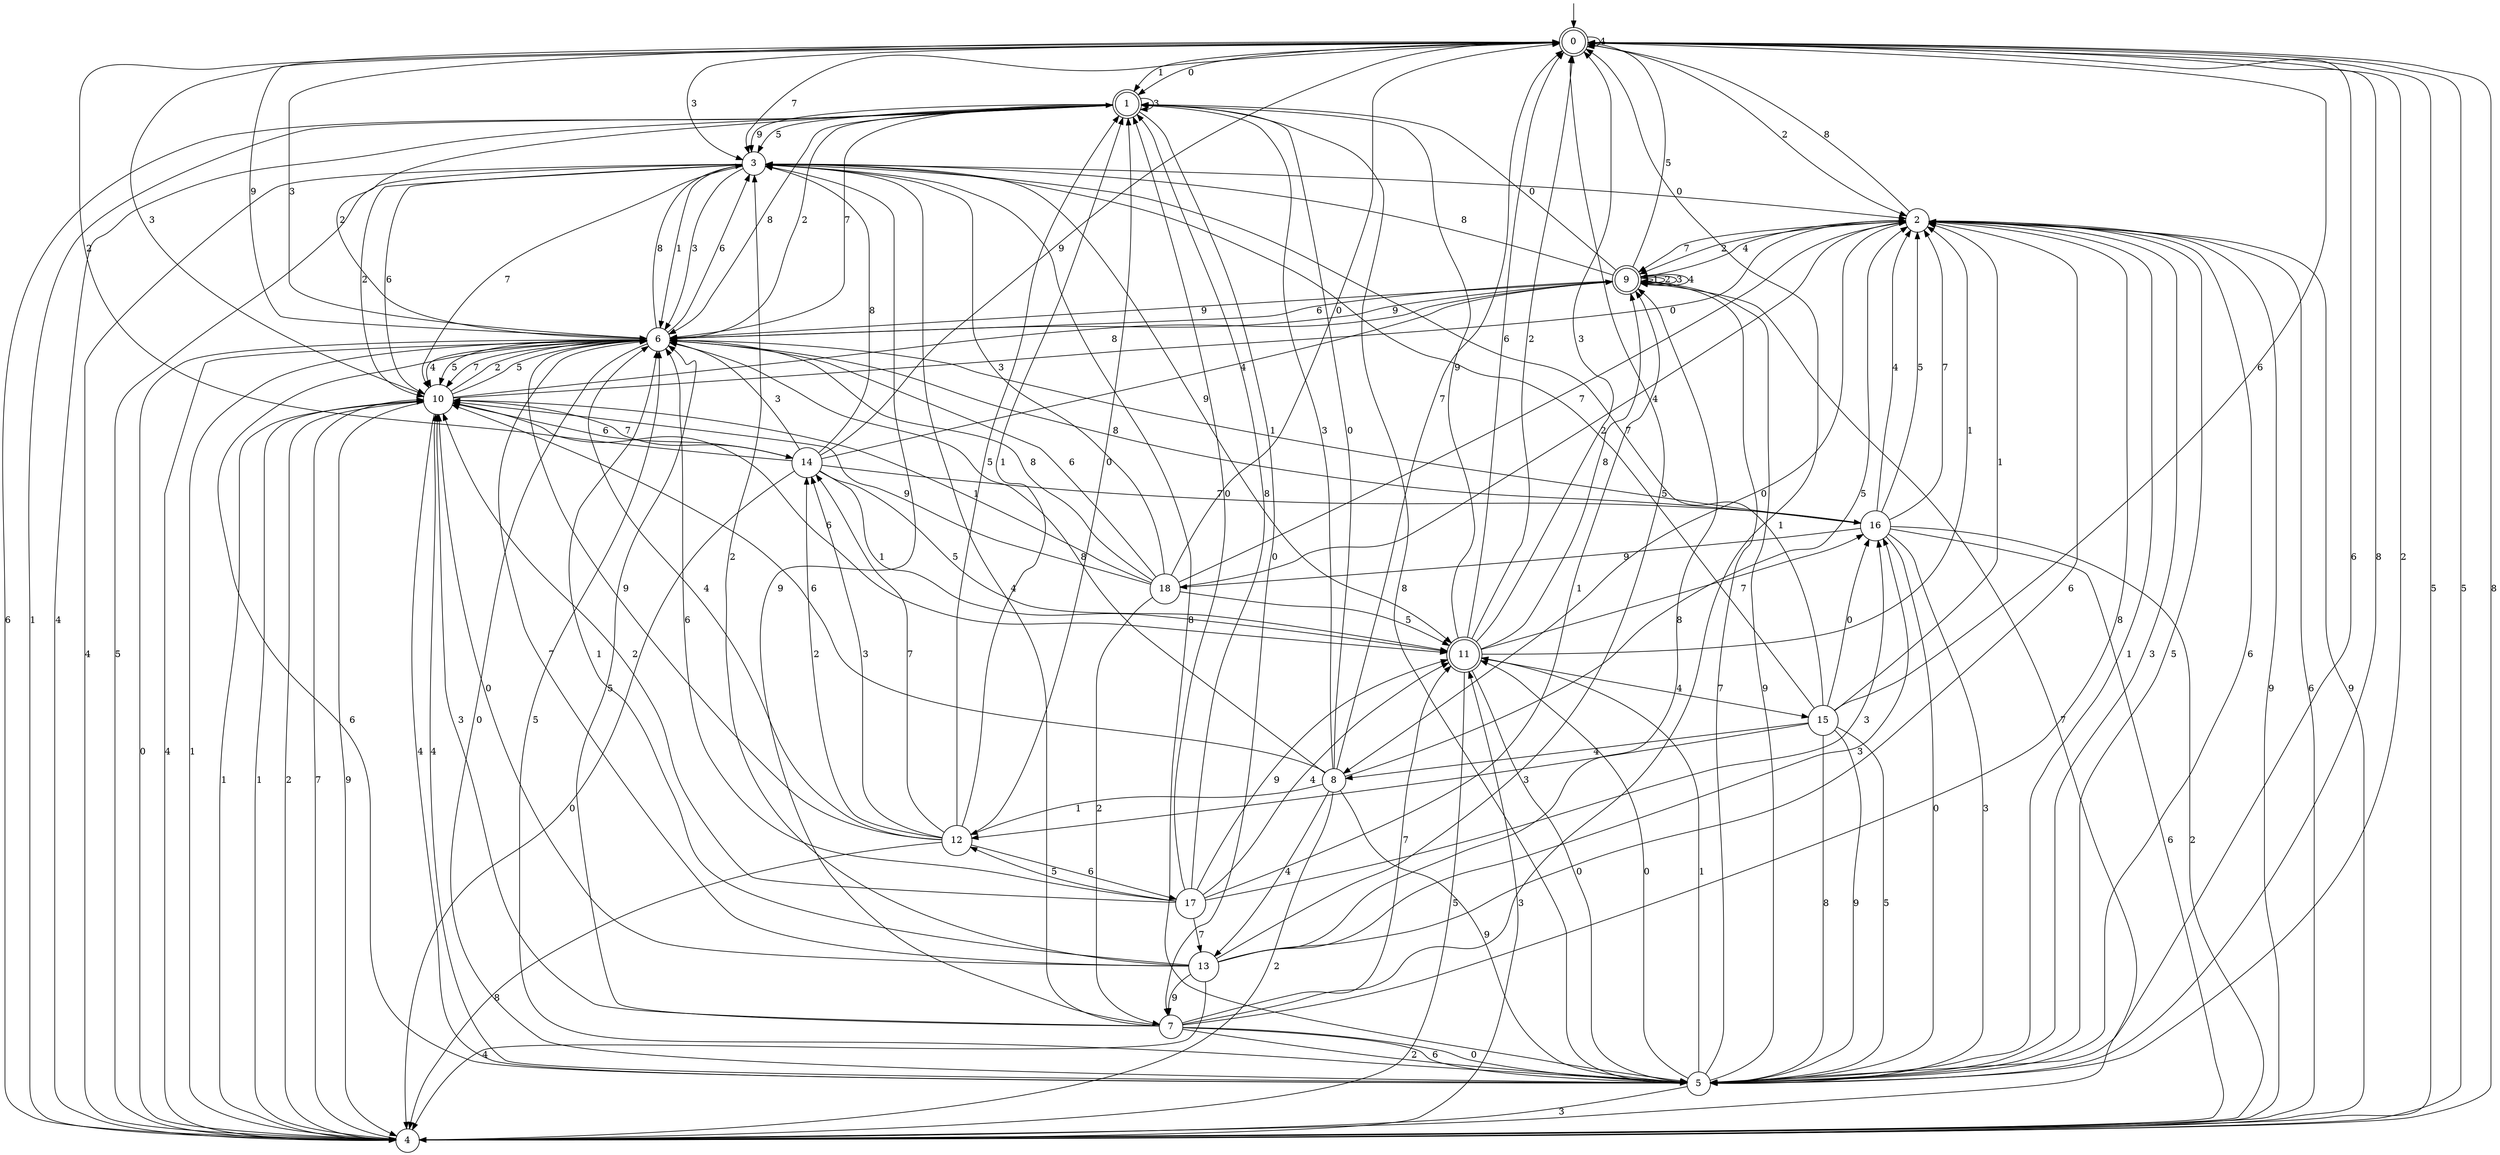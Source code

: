 digraph g {

	s0 [shape="doublecircle" label="0"];
	s1 [shape="doublecircle" label="1"];
	s2 [shape="circle" label="2"];
	s3 [shape="circle" label="3"];
	s4 [shape="circle" label="4"];
	s5 [shape="circle" label="5"];
	s6 [shape="circle" label="6"];
	s7 [shape="circle" label="7"];
	s8 [shape="circle" label="8"];
	s9 [shape="doublecircle" label="9"];
	s10 [shape="circle" label="10"];
	s11 [shape="doublecircle" label="11"];
	s12 [shape="circle" label="12"];
	s13 [shape="circle" label="13"];
	s14 [shape="circle" label="14"];
	s15 [shape="circle" label="15"];
	s16 [shape="circle" label="16"];
	s17 [shape="circle" label="17"];
	s18 [shape="circle" label="18"];
	s0 -> s1 [label="0"];
	s0 -> s1 [label="1"];
	s0 -> s2 [label="2"];
	s0 -> s3 [label="3"];
	s0 -> s0 [label="4"];
	s0 -> s4 [label="5"];
	s0 -> s5 [label="6"];
	s0 -> s3 [label="7"];
	s0 -> s5 [label="8"];
	s0 -> s6 [label="9"];
	s1 -> s7 [label="0"];
	s1 -> s4 [label="1"];
	s1 -> s6 [label="2"];
	s1 -> s1 [label="3"];
	s1 -> s4 [label="4"];
	s1 -> s3 [label="5"];
	s1 -> s4 [label="6"];
	s1 -> s6 [label="7"];
	s1 -> s6 [label="8"];
	s1 -> s3 [label="9"];
	s2 -> s8 [label="0"];
	s2 -> s5 [label="1"];
	s2 -> s9 [label="2"];
	s2 -> s5 [label="3"];
	s2 -> s9 [label="4"];
	s2 -> s5 [label="5"];
	s2 -> s5 [label="6"];
	s2 -> s9 [label="7"];
	s2 -> s0 [label="8"];
	s2 -> s4 [label="9"];
	s3 -> s2 [label="0"];
	s3 -> s6 [label="1"];
	s3 -> s10 [label="2"];
	s3 -> s6 [label="3"];
	s3 -> s4 [label="4"];
	s3 -> s4 [label="5"];
	s3 -> s10 [label="6"];
	s3 -> s10 [label="7"];
	s3 -> s5 [label="8"];
	s3 -> s11 [label="9"];
	s4 -> s6 [label="0"];
	s4 -> s10 [label="1"];
	s4 -> s10 [label="2"];
	s4 -> s11 [label="3"];
	s4 -> s6 [label="4"];
	s4 -> s0 [label="5"];
	s4 -> s2 [label="6"];
	s4 -> s10 [label="7"];
	s4 -> s0 [label="8"];
	s4 -> s2 [label="9"];
	s5 -> s11 [label="0"];
	s5 -> s11 [label="1"];
	s5 -> s0 [label="2"];
	s5 -> s4 [label="3"];
	s5 -> s10 [label="4"];
	s5 -> s6 [label="5"];
	s5 -> s6 [label="6"];
	s5 -> s9 [label="7"];
	s5 -> s1 [label="8"];
	s5 -> s9 [label="9"];
	s6 -> s5 [label="0"];
	s6 -> s4 [label="1"];
	s6 -> s1 [label="2"];
	s6 -> s0 [label="3"];
	s6 -> s10 [label="4"];
	s6 -> s10 [label="5"];
	s6 -> s3 [label="6"];
	s6 -> s10 [label="7"];
	s6 -> s3 [label="8"];
	s6 -> s9 [label="9"];
	s7 -> s5 [label="0"];
	s7 -> s0 [label="1"];
	s7 -> s5 [label="2"];
	s7 -> s10 [label="3"];
	s7 -> s3 [label="4"];
	s7 -> s6 [label="5"];
	s7 -> s5 [label="6"];
	s7 -> s11 [label="7"];
	s7 -> s2 [label="8"];
	s7 -> s3 [label="9"];
	s8 -> s1 [label="0"];
	s8 -> s12 [label="1"];
	s8 -> s4 [label="2"];
	s8 -> s1 [label="3"];
	s8 -> s13 [label="4"];
	s8 -> s2 [label="5"];
	s8 -> s10 [label="6"];
	s8 -> s0 [label="7"];
	s8 -> s6 [label="8"];
	s8 -> s5 [label="9"];
	s9 -> s1 [label="0"];
	s9 -> s9 [label="1"];
	s9 -> s9 [label="2"];
	s9 -> s9 [label="3"];
	s9 -> s9 [label="4"];
	s9 -> s0 [label="5"];
	s9 -> s6 [label="6"];
	s9 -> s4 [label="7"];
	s9 -> s3 [label="8"];
	s9 -> s6 [label="9"];
	s10 -> s2 [label="0"];
	s10 -> s4 [label="1"];
	s10 -> s6 [label="2"];
	s10 -> s0 [label="3"];
	s10 -> s5 [label="4"];
	s10 -> s6 [label="5"];
	s10 -> s11 [label="6"];
	s10 -> s14 [label="7"];
	s10 -> s9 [label="8"];
	s10 -> s4 [label="9"];
	s11 -> s5 [label="0"];
	s11 -> s2 [label="1"];
	s11 -> s0 [label="2"];
	s11 -> s0 [label="3"];
	s11 -> s15 [label="4"];
	s11 -> s4 [label="5"];
	s11 -> s0 [label="6"];
	s11 -> s16 [label="7"];
	s11 -> s9 [label="8"];
	s11 -> s1 [label="9"];
	s12 -> s1 [label="0"];
	s12 -> s1 [label="1"];
	s12 -> s14 [label="2"];
	s12 -> s14 [label="3"];
	s12 -> s6 [label="4"];
	s12 -> s1 [label="5"];
	s12 -> s17 [label="6"];
	s12 -> s14 [label="7"];
	s12 -> s4 [label="8"];
	s12 -> s6 [label="9"];
	s13 -> s10 [label="0"];
	s13 -> s6 [label="1"];
	s13 -> s3 [label="2"];
	s13 -> s16 [label="3"];
	s13 -> s4 [label="4"];
	s13 -> s0 [label="5"];
	s13 -> s2 [label="6"];
	s13 -> s6 [label="7"];
	s13 -> s9 [label="8"];
	s13 -> s7 [label="9"];
	s14 -> s4 [label="0"];
	s14 -> s11 [label="1"];
	s14 -> s0 [label="2"];
	s14 -> s6 [label="3"];
	s14 -> s9 [label="4"];
	s14 -> s11 [label="5"];
	s14 -> s10 [label="6"];
	s14 -> s16 [label="7"];
	s14 -> s3 [label="8"];
	s14 -> s0 [label="9"];
	s15 -> s16 [label="0"];
	s15 -> s2 [label="1"];
	s15 -> s3 [label="2"];
	s15 -> s12 [label="3"];
	s15 -> s8 [label="4"];
	s15 -> s5 [label="5"];
	s15 -> s0 [label="6"];
	s15 -> s3 [label="7"];
	s15 -> s5 [label="8"];
	s15 -> s5 [label="9"];
	s16 -> s5 [label="0"];
	s16 -> s6 [label="1"];
	s16 -> s4 [label="2"];
	s16 -> s5 [label="3"];
	s16 -> s2 [label="4"];
	s16 -> s2 [label="5"];
	s16 -> s4 [label="6"];
	s16 -> s2 [label="7"];
	s16 -> s6 [label="8"];
	s16 -> s18 [label="9"];
	s17 -> s1 [label="0"];
	s17 -> s9 [label="1"];
	s17 -> s10 [label="2"];
	s17 -> s16 [label="3"];
	s17 -> s11 [label="4"];
	s17 -> s12 [label="5"];
	s17 -> s6 [label="6"];
	s17 -> s13 [label="7"];
	s17 -> s1 [label="8"];
	s17 -> s11 [label="9"];
	s18 -> s0 [label="0"];
	s18 -> s10 [label="1"];
	s18 -> s7 [label="2"];
	s18 -> s3 [label="3"];
	s18 -> s2 [label="4"];
	s18 -> s11 [label="5"];
	s18 -> s6 [label="6"];
	s18 -> s2 [label="7"];
	s18 -> s6 [label="8"];
	s18 -> s10 [label="9"];

__start0 [label="" shape="none" width="0" height="0"];
__start0 -> s0;

}

